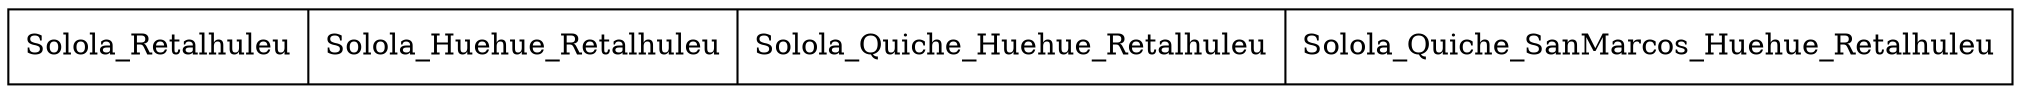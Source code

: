 digraph ArbolB {
node [shape=record];
"2132782597" [label="<f0>Solola_Retalhuleu|<f1>Solola_Huehue_Retalhuleu|<f2>Solola_Quiche_Huehue_Retalhuleu|<f3>Solola_Quiche_SanMarcos_Huehue_Retalhuleu"];
}
